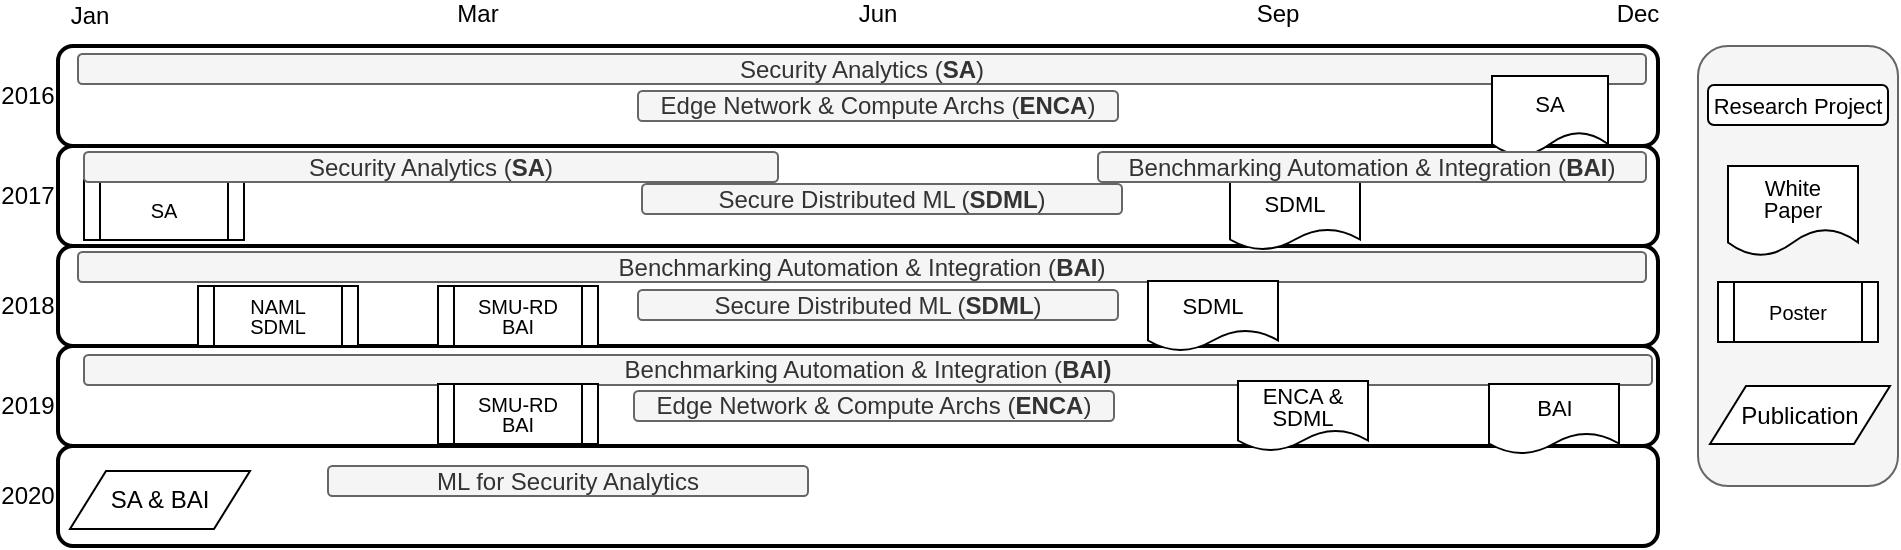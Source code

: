 <mxfile version="10.8.0" type="device"><diagram id="aGktUM1lkDeVI7QSTK1n" name="Page-1"><mxGraphModel dx="1106" dy="689" grid="1" gridSize="10" guides="1" tooltips="1" connect="1" arrows="1" fold="1" page="1" pageScale="1" pageWidth="850" pageHeight="1100" math="0" shadow="0"><root><mxCell id="0"/><mxCell id="1" parent="0"/><mxCell id="eshnywSgoczDaG8fi9LL-109" value="" style="rounded=1;whiteSpace=wrap;html=1;strokeWidth=1;fillColor=#f5f5f5;strokeColor=#666666;fontColor=#333333;" vertex="1" parent="1"><mxGeometry x="860" y="90" width="100" height="220" as="geometry"/></mxCell><mxCell id="eshnywSgoczDaG8fi9LL-1" value="" style="rounded=1;whiteSpace=wrap;html=1;strokeWidth=2;" vertex="1" parent="1"><mxGeometry x="40" y="90" width="800" height="50" as="geometry"/></mxCell><mxCell id="eshnywSgoczDaG8fi9LL-76" value="" style="rounded=1;whiteSpace=wrap;html=1;strokeWidth=2;" vertex="1" parent="1"><mxGeometry x="40" y="140" width="800" height="50" as="geometry"/></mxCell><mxCell id="eshnywSgoczDaG8fi9LL-77" value="" style="rounded=1;whiteSpace=wrap;html=1;strokeWidth=2;" vertex="1" parent="1"><mxGeometry x="40" y="190" width="800" height="50" as="geometry"/></mxCell><mxCell id="eshnywSgoczDaG8fi9LL-78" value="" style="rounded=1;whiteSpace=wrap;html=1;strokeWidth=2;" vertex="1" parent="1"><mxGeometry x="40" y="240" width="800" height="50" as="geometry"/></mxCell><mxCell id="eshnywSgoczDaG8fi9LL-79" value="" style="rounded=1;whiteSpace=wrap;html=1;strokeWidth=2;" vertex="1" parent="1"><mxGeometry x="40" y="290" width="800" height="50" as="geometry"/></mxCell><mxCell id="eshnywSgoczDaG8fi9LL-6" value="Jan&lt;br&gt;" style="text;html=1;strokeColor=none;fillColor=none;align=center;verticalAlign=middle;whiteSpace=wrap;rounded=0;" vertex="1" parent="1"><mxGeometry x="46" y="70" width="20" height="10" as="geometry"/></mxCell><mxCell id="eshnywSgoczDaG8fi9LL-7" value="Dec" style="text;html=1;strokeColor=none;fillColor=none;align=center;verticalAlign=middle;whiteSpace=wrap;rounded=0;" vertex="1" parent="1"><mxGeometry x="820" y="69" width="20" height="10" as="geometry"/></mxCell><mxCell id="eshnywSgoczDaG8fi9LL-13" value="Mar" style="text;html=1;strokeColor=none;fillColor=none;align=center;verticalAlign=middle;whiteSpace=wrap;rounded=0;" vertex="1" parent="1"><mxGeometry x="240" y="69" width="20" height="10" as="geometry"/></mxCell><mxCell id="eshnywSgoczDaG8fi9LL-14" value="Jun" style="text;html=1;strokeColor=none;fillColor=none;align=center;verticalAlign=middle;whiteSpace=wrap;rounded=0;" vertex="1" parent="1"><mxGeometry x="440" y="69" width="20" height="10" as="geometry"/></mxCell><mxCell id="eshnywSgoczDaG8fi9LL-15" value="Sep" style="text;html=1;strokeColor=none;fillColor=none;align=center;verticalAlign=middle;whiteSpace=wrap;rounded=0;" vertex="1" parent="1"><mxGeometry x="640" y="69" width="20" height="10" as="geometry"/></mxCell><mxCell id="eshnywSgoczDaG8fi9LL-16" value="&lt;div style=&quot;text-align: left&quot;&gt;Security Analytics (&lt;b&gt;SA&lt;/b&gt;)&lt;/div&gt;" style="rounded=1;whiteSpace=wrap;html=1;fillColor=#f5f5f5;strokeColor=#666666;fontColor=#333333;" vertex="1" parent="1"><mxGeometry x="50" y="94" width="784" height="15" as="geometry"/></mxCell><mxCell id="eshnywSgoczDaG8fi9LL-82" value="2016&lt;br&gt;" style="text;html=1;strokeColor=none;fillColor=none;align=center;verticalAlign=middle;whiteSpace=wrap;rounded=0;" vertex="1" parent="1"><mxGeometry x="15" y="110" width="20" height="10" as="geometry"/></mxCell><mxCell id="eshnywSgoczDaG8fi9LL-83" value="2017&lt;br&gt;" style="text;html=1;strokeColor=none;fillColor=none;align=center;verticalAlign=middle;whiteSpace=wrap;rounded=0;" vertex="1" parent="1"><mxGeometry x="15" y="160" width="20" height="10" as="geometry"/></mxCell><mxCell id="eshnywSgoczDaG8fi9LL-84" value="2018&lt;br&gt;" style="text;html=1;strokeColor=none;fillColor=none;align=center;verticalAlign=middle;whiteSpace=wrap;rounded=0;" vertex="1" parent="1"><mxGeometry x="15" y="215" width="20" height="10" as="geometry"/></mxCell><mxCell id="eshnywSgoczDaG8fi9LL-85" value="2019&lt;br&gt;" style="text;html=1;strokeColor=none;fillColor=none;align=center;verticalAlign=middle;whiteSpace=wrap;rounded=0;" vertex="1" parent="1"><mxGeometry x="15" y="265" width="20" height="10" as="geometry"/></mxCell><mxCell id="eshnywSgoczDaG8fi9LL-86" value="2020&lt;br&gt;" style="text;html=1;strokeColor=none;fillColor=none;align=center;verticalAlign=middle;whiteSpace=wrap;rounded=0;" vertex="1" parent="1"><mxGeometry x="15" y="310" width="20" height="10" as="geometry"/></mxCell><mxCell id="eshnywSgoczDaG8fi9LL-88" value="&lt;div style=&quot;text-align: left&quot;&gt;Benchmarking Automation &amp;amp; Integration (&lt;b&gt;BAI)&lt;/b&gt;&lt;br&gt;&lt;/div&gt;" style="rounded=1;whiteSpace=wrap;html=1;fillColor=#f5f5f5;strokeColor=#666666;fontColor=#333333;" vertex="1" parent="1"><mxGeometry x="53" y="244.5" width="784" height="15" as="geometry"/></mxCell><mxCell id="eshnywSgoczDaG8fi9LL-89" value="&lt;div style=&quot;text-align: left&quot;&gt;Benchmarking Automation &amp;amp; Integration (&lt;b&gt;BAI&lt;/b&gt;)&lt;/div&gt;" style="rounded=1;whiteSpace=wrap;html=1;fillColor=#f5f5f5;strokeColor=#666666;fontColor=#333333;" vertex="1" parent="1"><mxGeometry x="50" y="193" width="784" height="15" as="geometry"/></mxCell><mxCell id="eshnywSgoczDaG8fi9LL-90" value="&lt;div style=&quot;text-align: left&quot;&gt;Edge Network &amp;amp; Compute Archs (&lt;b&gt;ENCA&lt;/b&gt;)&lt;/div&gt;" style="rounded=1;whiteSpace=wrap;html=1;fillColor=#f5f5f5;strokeColor=#666666;fontColor=#333333;" vertex="1" parent="1"><mxGeometry x="330" y="112.5" width="240" height="15" as="geometry"/></mxCell><mxCell id="eshnywSgoczDaG8fi9LL-91" value="&lt;div style=&quot;text-align: left&quot;&gt;Edge Network &amp;amp; Compute Archs (&lt;b&gt;ENCA&lt;/b&gt;)&lt;/div&gt;" style="rounded=1;whiteSpace=wrap;html=1;fillColor=#f5f5f5;strokeColor=#666666;fontColor=#333333;" vertex="1" parent="1"><mxGeometry x="328" y="262.5" width="240" height="15" as="geometry"/></mxCell><mxCell id="eshnywSgoczDaG8fi9LL-92" value="Secure Distributed ML (&lt;b&gt;SDML&lt;/b&gt;)" style="rounded=1;whiteSpace=wrap;html=1;fillColor=#f5f5f5;strokeColor=#666666;fontColor=#333333;" vertex="1" parent="1"><mxGeometry x="332" y="159" width="240" height="15" as="geometry"/></mxCell><mxCell id="eshnywSgoczDaG8fi9LL-93" value="Secure Distributed ML (&lt;b&gt;SDML&lt;/b&gt;)" style="rounded=1;whiteSpace=wrap;html=1;fillColor=#f5f5f5;strokeColor=#666666;fontColor=#333333;" vertex="1" parent="1"><mxGeometry x="330" y="212" width="240" height="15" as="geometry"/></mxCell><mxCell id="eshnywSgoczDaG8fi9LL-96" value="&lt;p style=&quot;line-height: 100% ; font-size: 10px&quot;&gt;Poster&lt;/p&gt;" style="shape=process;whiteSpace=wrap;html=1;backgroundOutline=1;strokeWidth=1;" vertex="1" parent="1"><mxGeometry x="870" y="208" width="80" height="30" as="geometry"/></mxCell><mxCell id="eshnywSgoczDaG8fi9LL-97" value="&lt;p style=&quot;line-height: 100% ; font-size: 10px&quot;&gt;SMU-RD&lt;br&gt;BAI&lt;br&gt;&lt;/p&gt;" style="shape=process;whiteSpace=wrap;html=1;backgroundOutline=1;strokeWidth=1;" vertex="1" parent="1"><mxGeometry x="230" y="210" width="80" height="30" as="geometry"/></mxCell><mxCell id="eshnywSgoczDaG8fi9LL-98" value="&lt;p style=&quot;line-height: 100% ; font-size: 10px&quot;&gt;SMU-RD&lt;br&gt;BAI&lt;br&gt;&lt;/p&gt;" style="shape=process;whiteSpace=wrap;html=1;backgroundOutline=1;strokeWidth=1;" vertex="1" parent="1"><mxGeometry x="230" y="259" width="80" height="30" as="geometry"/></mxCell><mxCell id="eshnywSgoczDaG8fi9LL-99" value="&lt;p style=&quot;line-height: 100% ; font-size: 10px&quot;&gt;NAML&lt;br&gt;SDML&lt;/p&gt;" style="shape=process;whiteSpace=wrap;html=1;backgroundOutline=1;strokeWidth=1;" vertex="1" parent="1"><mxGeometry x="110" y="210" width="80" height="30" as="geometry"/></mxCell><mxCell id="eshnywSgoczDaG8fi9LL-100" value="&lt;p style=&quot;line-height: 100% ; font-size: 11px&quot;&gt;White&lt;br&gt;Paper&lt;br&gt;&lt;/p&gt;" style="shape=document;whiteSpace=wrap;html=1;boundedLbl=1;strokeWidth=1;" vertex="1" parent="1"><mxGeometry x="875" y="150" width="65" height="45" as="geometry"/></mxCell><mxCell id="eshnywSgoczDaG8fi9LL-101" value="&lt;p style=&quot;line-height: 100% ; font-size: 11px&quot;&gt;SA&lt;/p&gt;" style="shape=document;whiteSpace=wrap;html=1;boundedLbl=1;strokeWidth=1;" vertex="1" parent="1"><mxGeometry x="757" y="105" width="58" height="40" as="geometry"/></mxCell><mxCell id="eshnywSgoczDaG8fi9LL-102" value="&lt;p style=&quot;line-height: 100% ; font-size: 11px&quot;&gt;ENCA &amp;amp; SDML&lt;/p&gt;" style="shape=document;whiteSpace=wrap;html=1;boundedLbl=1;strokeWidth=1;" vertex="1" parent="1"><mxGeometry x="630" y="257.5" width="65" height="35" as="geometry"/></mxCell><mxCell id="eshnywSgoczDaG8fi9LL-103" value="&lt;p style=&quot;line-height: 100% ; font-size: 11px&quot;&gt;BAI&lt;/p&gt;" style="shape=document;whiteSpace=wrap;html=1;boundedLbl=1;strokeWidth=1;" vertex="1" parent="1"><mxGeometry x="755.5" y="259" width="65" height="35" as="geometry"/></mxCell><mxCell id="eshnywSgoczDaG8fi9LL-104" value="&lt;p style=&quot;line-height: 100% ; font-size: 11px&quot;&gt;SDML&lt;/p&gt;" style="shape=document;whiteSpace=wrap;html=1;boundedLbl=1;strokeWidth=1;" vertex="1" parent="1"><mxGeometry x="626" y="157" width="65" height="35" as="geometry"/></mxCell><mxCell id="eshnywSgoczDaG8fi9LL-105" value="&lt;p style=&quot;line-height: 100% ; font-size: 11px&quot;&gt;SDML&lt;/p&gt;" style="shape=document;whiteSpace=wrap;html=1;boundedLbl=1;strokeWidth=1;" vertex="1" parent="1"><mxGeometry x="585" y="207.5" width="65" height="35" as="geometry"/></mxCell><mxCell id="eshnywSgoczDaG8fi9LL-106" value="&lt;p style=&quot;line-height: 100% ; font-size: 10px&quot;&gt;SA&lt;/p&gt;" style="shape=process;whiteSpace=wrap;html=1;backgroundOutline=1;strokeWidth=1;" vertex="1" parent="1"><mxGeometry x="53" y="157" width="80" height="30" as="geometry"/></mxCell><mxCell id="eshnywSgoczDaG8fi9LL-107" value="Publication" style="shape=parallelogram;perimeter=parallelogramPerimeter;whiteSpace=wrap;html=1;strokeWidth=1;" vertex="1" parent="1"><mxGeometry x="866" y="260" width="90" height="29" as="geometry"/></mxCell><mxCell id="eshnywSgoczDaG8fi9LL-110" value="SA &amp;amp; BAI" style="shape=parallelogram;perimeter=parallelogramPerimeter;whiteSpace=wrap;html=1;strokeWidth=1;" vertex="1" parent="1"><mxGeometry x="46" y="302.5" width="90" height="29" as="geometry"/></mxCell><mxCell id="eshnywSgoczDaG8fi9LL-111" value="&lt;font style=&quot;font-size: 11px&quot;&gt;Research Project&lt;/font&gt;" style="rounded=1;whiteSpace=wrap;html=1;strokeWidth=1;" vertex="1" parent="1"><mxGeometry x="865" y="109.5" width="90" height="20" as="geometry"/></mxCell><mxCell id="eshnywSgoczDaG8fi9LL-112" value="ML for Security Analytics" style="rounded=1;whiteSpace=wrap;html=1;fillColor=#f5f5f5;strokeColor=#666666;fontColor=#333333;" vertex="1" parent="1"><mxGeometry x="175" y="300" width="240" height="15" as="geometry"/></mxCell><mxCell id="eshnywSgoczDaG8fi9LL-113" value="&lt;div style=&quot;text-align: left&quot;&gt;Security Analytics (&lt;b&gt;SA&lt;/b&gt;)&lt;/div&gt;" style="rounded=1;whiteSpace=wrap;html=1;fillColor=#f5f5f5;strokeColor=#666666;fontColor=#333333;" vertex="1" parent="1"><mxGeometry x="53" y="143" width="347" height="15" as="geometry"/></mxCell><mxCell id="eshnywSgoczDaG8fi9LL-115" value="&lt;div style=&quot;text-align: left&quot;&gt;Benchmarking Automation &amp;amp; Integration (&lt;b&gt;BAI&lt;/b&gt;)&lt;/div&gt;" style="rounded=1;whiteSpace=wrap;html=1;fillColor=#f5f5f5;strokeColor=#666666;fontColor=#333333;" vertex="1" parent="1"><mxGeometry x="560" y="143" width="274" height="15" as="geometry"/></mxCell></root></mxGraphModel></diagram></mxfile>
